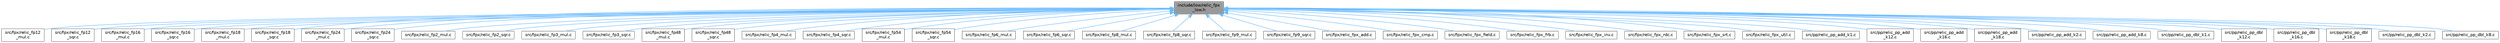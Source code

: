digraph "include/low/relic_fpx_low.h"
{
 // LATEX_PDF_SIZE
  bgcolor="transparent";
  edge [fontname=Helvetica,fontsize=10,labelfontname=Helvetica,labelfontsize=10];
  node [fontname=Helvetica,fontsize=10,shape=box,height=0.2,width=0.4];
  Node1 [id="Node000001",label="include/low/relic_fpx\l_low.h",height=0.2,width=0.4,color="gray40", fillcolor="grey60", style="filled", fontcolor="black",tooltip=" "];
  Node1 -> Node2 [id="edge1_Node000001_Node000002",dir="back",color="steelblue1",style="solid",tooltip=" "];
  Node2 [id="Node000002",label="src/fpx/relic_fp12\l_mul.c",height=0.2,width=0.4,color="grey40", fillcolor="white", style="filled",URL="$dd/d00/relic__fp12__mul_8c.html",tooltip=" "];
  Node1 -> Node3 [id="edge2_Node000001_Node000003",dir="back",color="steelblue1",style="solid",tooltip=" "];
  Node3 [id="Node000003",label="src/fpx/relic_fp12\l_sqr.c",height=0.2,width=0.4,color="grey40", fillcolor="white", style="filled",URL="$da/d70/relic__fp12__sqr_8c.html",tooltip=" "];
  Node1 -> Node4 [id="edge3_Node000001_Node000004",dir="back",color="steelblue1",style="solid",tooltip=" "];
  Node4 [id="Node000004",label="src/fpx/relic_fp16\l_mul.c",height=0.2,width=0.4,color="grey40", fillcolor="white", style="filled",URL="$df/d95/relic__fp16__mul_8c.html",tooltip=" "];
  Node1 -> Node5 [id="edge4_Node000001_Node000005",dir="back",color="steelblue1",style="solid",tooltip=" "];
  Node5 [id="Node000005",label="src/fpx/relic_fp16\l_sqr.c",height=0.2,width=0.4,color="grey40", fillcolor="white", style="filled",URL="$dd/dfd/relic__fp16__sqr_8c.html",tooltip=" "];
  Node1 -> Node6 [id="edge5_Node000001_Node000006",dir="back",color="steelblue1",style="solid",tooltip=" "];
  Node6 [id="Node000006",label="src/fpx/relic_fp18\l_mul.c",height=0.2,width=0.4,color="grey40", fillcolor="white", style="filled",URL="$d3/d89/relic__fp18__mul_8c.html",tooltip=" "];
  Node1 -> Node7 [id="edge6_Node000001_Node000007",dir="back",color="steelblue1",style="solid",tooltip=" "];
  Node7 [id="Node000007",label="src/fpx/relic_fp18\l_sqr.c",height=0.2,width=0.4,color="grey40", fillcolor="white", style="filled",URL="$da/df1/relic__fp18__sqr_8c.html",tooltip=" "];
  Node1 -> Node8 [id="edge7_Node000001_Node000008",dir="back",color="steelblue1",style="solid",tooltip=" "];
  Node8 [id="Node000008",label="src/fpx/relic_fp24\l_mul.c",height=0.2,width=0.4,color="grey40", fillcolor="white", style="filled",URL="$db/d94/relic__fp24__mul_8c.html",tooltip=" "];
  Node1 -> Node9 [id="edge8_Node000001_Node000009",dir="back",color="steelblue1",style="solid",tooltip=" "];
  Node9 [id="Node000009",label="src/fpx/relic_fp24\l_sqr.c",height=0.2,width=0.4,color="grey40", fillcolor="white", style="filled",URL="$d4/d4b/relic__fp24__sqr_8c.html",tooltip=" "];
  Node1 -> Node10 [id="edge9_Node000001_Node000010",dir="back",color="steelblue1",style="solid",tooltip=" "];
  Node10 [id="Node000010",label="src/fpx/relic_fp2_mul.c",height=0.2,width=0.4,color="grey40", fillcolor="white", style="filled",URL="$d4/d02/relic__fp2__mul_8c.html",tooltip=" "];
  Node1 -> Node11 [id="edge10_Node000001_Node000011",dir="back",color="steelblue1",style="solid",tooltip=" "];
  Node11 [id="Node000011",label="src/fpx/relic_fp2_sqr.c",height=0.2,width=0.4,color="grey40", fillcolor="white", style="filled",URL="$db/d6c/relic__fp2__sqr_8c.html",tooltip=" "];
  Node1 -> Node12 [id="edge11_Node000001_Node000012",dir="back",color="steelblue1",style="solid",tooltip=" "];
  Node12 [id="Node000012",label="src/fpx/relic_fp3_mul.c",height=0.2,width=0.4,color="grey40", fillcolor="white", style="filled",URL="$df/d8a/relic__fp3__mul_8c.html",tooltip=" "];
  Node1 -> Node13 [id="edge12_Node000001_Node000013",dir="back",color="steelblue1",style="solid",tooltip=" "];
  Node13 [id="Node000013",label="src/fpx/relic_fp3_sqr.c",height=0.2,width=0.4,color="grey40", fillcolor="white", style="filled",URL="$de/d96/relic__fp3__sqr_8c.html",tooltip=" "];
  Node1 -> Node14 [id="edge13_Node000001_Node000014",dir="back",color="steelblue1",style="solid",tooltip=" "];
  Node14 [id="Node000014",label="src/fpx/relic_fp48\l_mul.c",height=0.2,width=0.4,color="grey40", fillcolor="white", style="filled",URL="$dc/dcb/relic__fp48__mul_8c.html",tooltip=" "];
  Node1 -> Node15 [id="edge14_Node000001_Node000015",dir="back",color="steelblue1",style="solid",tooltip=" "];
  Node15 [id="Node000015",label="src/fpx/relic_fp48\l_sqr.c",height=0.2,width=0.4,color="grey40", fillcolor="white", style="filled",URL="$d3/dbb/relic__fp48__sqr_8c.html",tooltip=" "];
  Node1 -> Node16 [id="edge15_Node000001_Node000016",dir="back",color="steelblue1",style="solid",tooltip=" "];
  Node16 [id="Node000016",label="src/fpx/relic_fp4_mul.c",height=0.2,width=0.4,color="grey40", fillcolor="white", style="filled",URL="$d9/d6b/relic__fp4__mul_8c.html",tooltip=" "];
  Node1 -> Node17 [id="edge16_Node000001_Node000017",dir="back",color="steelblue1",style="solid",tooltip=" "];
  Node17 [id="Node000017",label="src/fpx/relic_fp4_sqr.c",height=0.2,width=0.4,color="grey40", fillcolor="white", style="filled",URL="$d4/d58/relic__fp4__sqr_8c.html",tooltip=" "];
  Node1 -> Node18 [id="edge17_Node000001_Node000018",dir="back",color="steelblue1",style="solid",tooltip=" "];
  Node18 [id="Node000018",label="src/fpx/relic_fp54\l_mul.c",height=0.2,width=0.4,color="grey40", fillcolor="white", style="filled",URL="$da/dd2/relic__fp54__mul_8c.html",tooltip=" "];
  Node1 -> Node19 [id="edge18_Node000001_Node000019",dir="back",color="steelblue1",style="solid",tooltip=" "];
  Node19 [id="Node000019",label="src/fpx/relic_fp54\l_sqr.c",height=0.2,width=0.4,color="grey40", fillcolor="white", style="filled",URL="$d3/d74/relic__fp54__sqr_8c.html",tooltip=" "];
  Node1 -> Node20 [id="edge19_Node000001_Node000020",dir="back",color="steelblue1",style="solid",tooltip=" "];
  Node20 [id="Node000020",label="src/fpx/relic_fp6_mul.c",height=0.2,width=0.4,color="grey40", fillcolor="white", style="filled",URL="$d7/d22/relic__fp6__mul_8c.html",tooltip=" "];
  Node1 -> Node21 [id="edge20_Node000001_Node000021",dir="back",color="steelblue1",style="solid",tooltip=" "];
  Node21 [id="Node000021",label="src/fpx/relic_fp6_sqr.c",height=0.2,width=0.4,color="grey40", fillcolor="white", style="filled",URL="$d3/dbe/relic__fp6__sqr_8c.html",tooltip=" "];
  Node1 -> Node22 [id="edge21_Node000001_Node000022",dir="back",color="steelblue1",style="solid",tooltip=" "];
  Node22 [id="Node000022",label="src/fpx/relic_fp8_mul.c",height=0.2,width=0.4,color="grey40", fillcolor="white", style="filled",URL="$da/d55/relic__fp8__mul_8c.html",tooltip=" "];
  Node1 -> Node23 [id="edge22_Node000001_Node000023",dir="back",color="steelblue1",style="solid",tooltip=" "];
  Node23 [id="Node000023",label="src/fpx/relic_fp8_sqr.c",height=0.2,width=0.4,color="grey40", fillcolor="white", style="filled",URL="$d3/d79/relic__fp8__sqr_8c.html",tooltip=" "];
  Node1 -> Node24 [id="edge23_Node000001_Node000024",dir="back",color="steelblue1",style="solid",tooltip=" "];
  Node24 [id="Node000024",label="src/fpx/relic_fp9_mul.c",height=0.2,width=0.4,color="grey40", fillcolor="white", style="filled",URL="$d1/d20/relic__fp9__mul_8c.html",tooltip=" "];
  Node1 -> Node25 [id="edge24_Node000001_Node000025",dir="back",color="steelblue1",style="solid",tooltip=" "];
  Node25 [id="Node000025",label="src/fpx/relic_fp9_sqr.c",height=0.2,width=0.4,color="grey40", fillcolor="white", style="filled",URL="$dc/d32/relic__fp9__sqr_8c.html",tooltip=" "];
  Node1 -> Node26 [id="edge25_Node000001_Node000026",dir="back",color="steelblue1",style="solid",tooltip=" "];
  Node26 [id="Node000026",label="src/fpx/relic_fpx_add.c",height=0.2,width=0.4,color="grey40", fillcolor="white", style="filled",URL="$d3/db6/relic__fpx__add_8c.html",tooltip=" "];
  Node1 -> Node27 [id="edge26_Node000001_Node000027",dir="back",color="steelblue1",style="solid",tooltip=" "];
  Node27 [id="Node000027",label="src/fpx/relic_fpx_cmp.c",height=0.2,width=0.4,color="grey40", fillcolor="white", style="filled",URL="$d2/dfc/relic__fpx__cmp_8c.html",tooltip=" "];
  Node1 -> Node28 [id="edge27_Node000001_Node000028",dir="back",color="steelblue1",style="solid",tooltip=" "];
  Node28 [id="Node000028",label="src/fpx/relic_fpx_field.c",height=0.2,width=0.4,color="grey40", fillcolor="white", style="filled",URL="$d3/daa/relic__fpx__field_8c.html",tooltip=" "];
  Node1 -> Node29 [id="edge28_Node000001_Node000029",dir="back",color="steelblue1",style="solid",tooltip=" "];
  Node29 [id="Node000029",label="src/fpx/relic_fpx_frb.c",height=0.2,width=0.4,color="grey40", fillcolor="white", style="filled",URL="$d1/dfb/relic__fpx__frb_8c.html",tooltip=" "];
  Node1 -> Node30 [id="edge29_Node000001_Node000030",dir="back",color="steelblue1",style="solid",tooltip=" "];
  Node30 [id="Node000030",label="src/fpx/relic_fpx_inv.c",height=0.2,width=0.4,color="grey40", fillcolor="white", style="filled",URL="$d0/dc6/relic__fpx__inv_8c.html",tooltip=" "];
  Node1 -> Node31 [id="edge30_Node000001_Node000031",dir="back",color="steelblue1",style="solid",tooltip=" "];
  Node31 [id="Node000031",label="src/fpx/relic_fpx_rdc.c",height=0.2,width=0.4,color="grey40", fillcolor="white", style="filled",URL="$d3/d34/relic__fpx__rdc_8c.html",tooltip=" "];
  Node1 -> Node32 [id="edge31_Node000001_Node000032",dir="back",color="steelblue1",style="solid",tooltip=" "];
  Node32 [id="Node000032",label="src/fpx/relic_fpx_srt.c",height=0.2,width=0.4,color="grey40", fillcolor="white", style="filled",URL="$d4/dd5/relic__fpx__srt_8c.html",tooltip=" "];
  Node1 -> Node33 [id="edge32_Node000001_Node000033",dir="back",color="steelblue1",style="solid",tooltip=" "];
  Node33 [id="Node000033",label="src/fpx/relic_fpx_util.c",height=0.2,width=0.4,color="grey40", fillcolor="white", style="filled",URL="$df/d97/relic__fpx__util_8c.html",tooltip=" "];
  Node1 -> Node34 [id="edge33_Node000001_Node000034",dir="back",color="steelblue1",style="solid",tooltip=" "];
  Node34 [id="Node000034",label="src/pp/relic_pp_add_k1.c",height=0.2,width=0.4,color="grey40", fillcolor="white", style="filled",URL="$dd/dc5/relic__pp__add__k1_8c.html",tooltip=" "];
  Node1 -> Node35 [id="edge34_Node000001_Node000035",dir="back",color="steelblue1",style="solid",tooltip=" "];
  Node35 [id="Node000035",label="src/pp/relic_pp_add\l_k12.c",height=0.2,width=0.4,color="grey40", fillcolor="white", style="filled",URL="$d4/d4b/relic__pp__add__k12_8c.html",tooltip=" "];
  Node1 -> Node36 [id="edge35_Node000001_Node000036",dir="back",color="steelblue1",style="solid",tooltip=" "];
  Node36 [id="Node000036",label="src/pp/relic_pp_add\l_k16.c",height=0.2,width=0.4,color="grey40", fillcolor="white", style="filled",URL="$df/d43/relic__pp__add__k16_8c.html",tooltip=" "];
  Node1 -> Node37 [id="edge36_Node000001_Node000037",dir="back",color="steelblue1",style="solid",tooltip=" "];
  Node37 [id="Node000037",label="src/pp/relic_pp_add\l_k18.c",height=0.2,width=0.4,color="grey40", fillcolor="white", style="filled",URL="$d6/d28/relic__pp__add__k18_8c.html",tooltip=" "];
  Node1 -> Node38 [id="edge37_Node000001_Node000038",dir="back",color="steelblue1",style="solid",tooltip=" "];
  Node38 [id="Node000038",label="src/pp/relic_pp_add_k2.c",height=0.2,width=0.4,color="grey40", fillcolor="white", style="filled",URL="$dc/d17/relic__pp__add__k2_8c.html",tooltip=" "];
  Node1 -> Node39 [id="edge38_Node000001_Node000039",dir="back",color="steelblue1",style="solid",tooltip=" "];
  Node39 [id="Node000039",label="src/pp/relic_pp_add_k8.c",height=0.2,width=0.4,color="grey40", fillcolor="white", style="filled",URL="$d7/d4c/relic__pp__add__k8_8c.html",tooltip=" "];
  Node1 -> Node40 [id="edge39_Node000001_Node000040",dir="back",color="steelblue1",style="solid",tooltip=" "];
  Node40 [id="Node000040",label="src/pp/relic_pp_dbl_k1.c",height=0.2,width=0.4,color="grey40", fillcolor="white", style="filled",URL="$d9/d90/relic__pp__dbl__k1_8c.html",tooltip=" "];
  Node1 -> Node41 [id="edge40_Node000001_Node000041",dir="back",color="steelblue1",style="solid",tooltip=" "];
  Node41 [id="Node000041",label="src/pp/relic_pp_dbl\l_k12.c",height=0.2,width=0.4,color="grey40", fillcolor="white", style="filled",URL="$d5/d9b/relic__pp__dbl__k12_8c.html",tooltip=" "];
  Node1 -> Node42 [id="edge41_Node000001_Node000042",dir="back",color="steelblue1",style="solid",tooltip=" "];
  Node42 [id="Node000042",label="src/pp/relic_pp_dbl\l_k16.c",height=0.2,width=0.4,color="grey40", fillcolor="white", style="filled",URL="$dd/d00/relic__pp__dbl__k16_8c.html",tooltip=" "];
  Node1 -> Node43 [id="edge42_Node000001_Node000043",dir="back",color="steelblue1",style="solid",tooltip=" "];
  Node43 [id="Node000043",label="src/pp/relic_pp_dbl\l_k18.c",height=0.2,width=0.4,color="grey40", fillcolor="white", style="filled",URL="$d9/d64/relic__pp__dbl__k18_8c.html",tooltip=" "];
  Node1 -> Node44 [id="edge43_Node000001_Node000044",dir="back",color="steelblue1",style="solid",tooltip=" "];
  Node44 [id="Node000044",label="src/pp/relic_pp_dbl_k2.c",height=0.2,width=0.4,color="grey40", fillcolor="white", style="filled",URL="$dd/d22/relic__pp__dbl__k2_8c.html",tooltip=" "];
  Node1 -> Node45 [id="edge44_Node000001_Node000045",dir="back",color="steelblue1",style="solid",tooltip=" "];
  Node45 [id="Node000045",label="src/pp/relic_pp_dbl_k8.c",height=0.2,width=0.4,color="grey40", fillcolor="white", style="filled",URL="$d7/dca/relic__pp__dbl__k8_8c.html",tooltip=" "];
}
